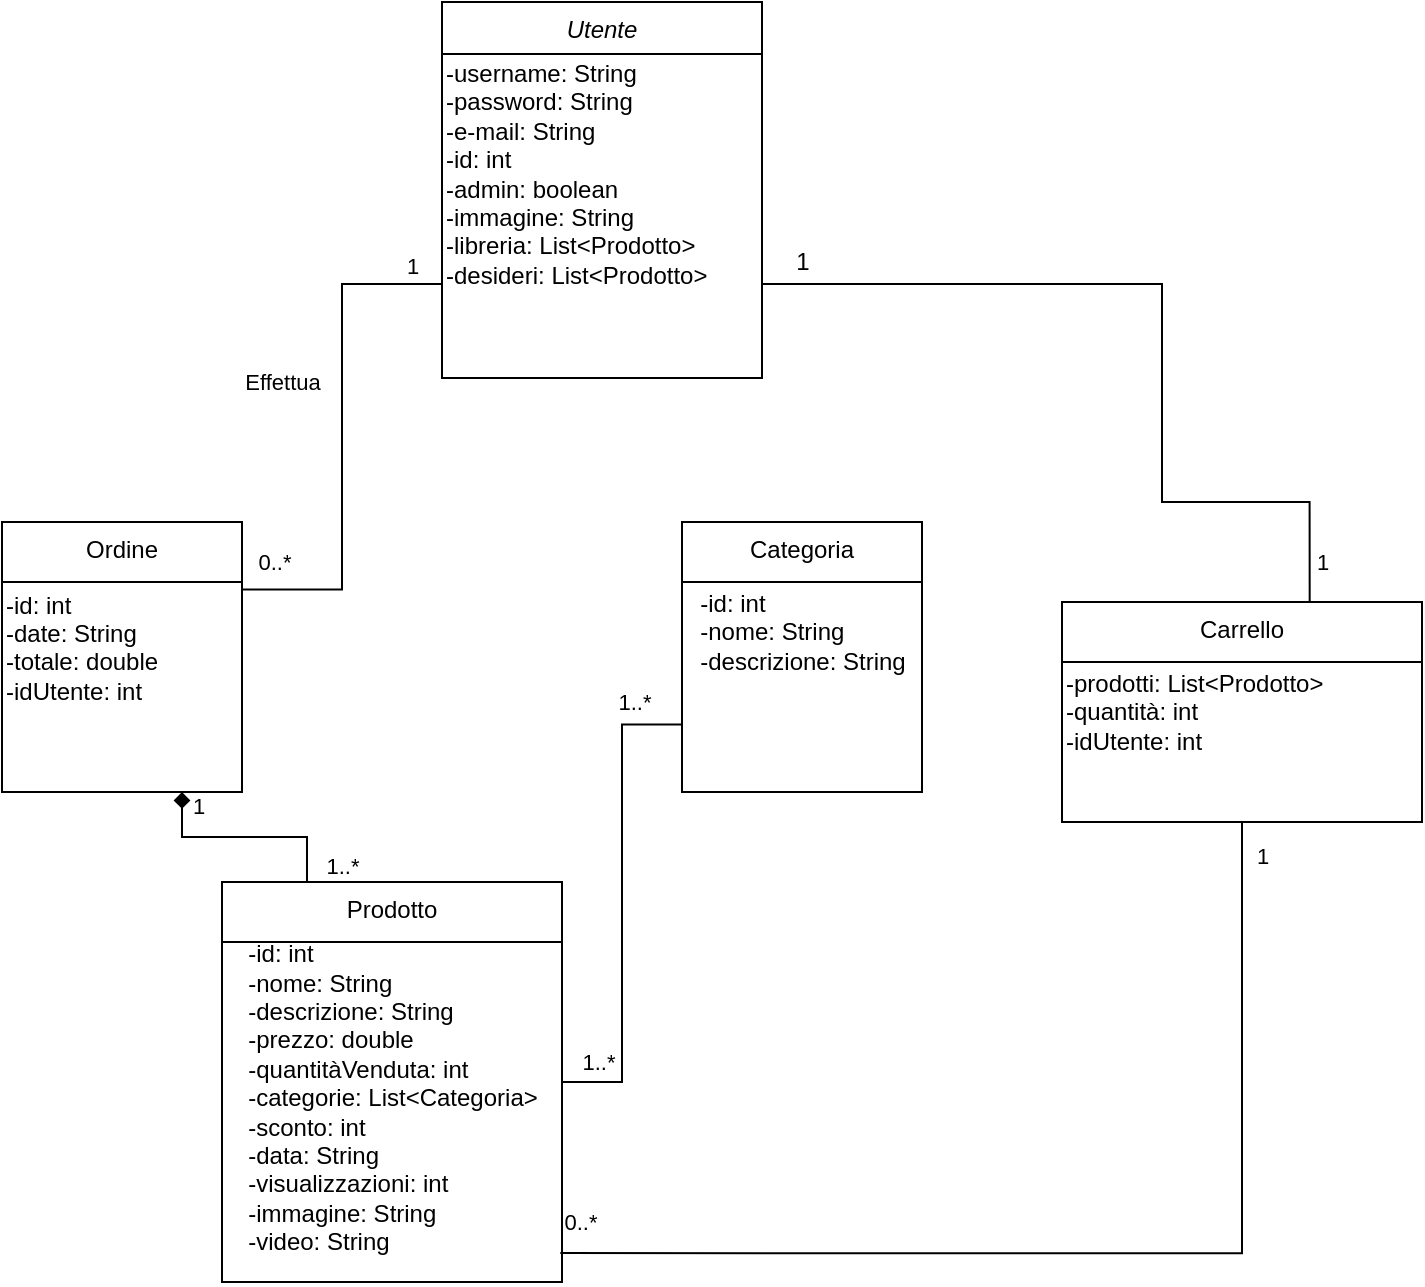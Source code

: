 <mxfile version="13.9.9" type="device"><diagram id="kgpKYQtTHZ0yAKxKKP6v" name="Page-1"><mxGraphModel dx="1165" dy="212" grid="1" gridSize="10" guides="1" tooltips="1" connect="1" arrows="1" fold="1" page="1" pageScale="1" pageWidth="850" pageHeight="1100" math="0" shadow="0"><root><mxCell id="0"/><mxCell id="1" parent="0"/><mxCell id="MhNwWlPvKoZtZlxjkCEr-1" value="Utente" style="swimlane;fontStyle=2;align=center;verticalAlign=top;childLayout=stackLayout;horizontal=1;startSize=26;horizontalStack=0;resizeParent=1;resizeLast=0;collapsible=1;marginBottom=0;rounded=0;shadow=0;strokeWidth=1;" parent="1" vertex="1"><mxGeometry x="-80" y="110" width="160" height="188" as="geometry"><mxRectangle x="220" y="120" width="160" height="26" as="alternateBounds"/></mxGeometry></mxCell><mxCell id="MhNwWlPvKoZtZlxjkCEr-2" value="-username: String&lt;br&gt;-password: String&lt;br&gt;-e-mail: String&lt;br&gt;-id: int&lt;br&gt;-admin: boolean&lt;br&gt;-immagine: String&lt;br&gt;-libreria: List&amp;lt;Prodotto&amp;gt;&lt;br&gt;-desideri: List&amp;lt;Prodotto&amp;gt;" style="text;html=1;align=left;verticalAlign=middle;resizable=0;points=[];autosize=1;" parent="MhNwWlPvKoZtZlxjkCEr-1" vertex="1"><mxGeometry y="26" width="160" height="120" as="geometry"/></mxCell><mxCell id="MhNwWlPvKoZtZlxjkCEr-3" style="edgeStyle=orthogonalEdgeStyle;rounded=0;orthogonalLoop=1;jettySize=auto;html=1;entryX=0.688;entryY=0.003;entryDx=0;entryDy=0;entryPerimeter=0;endArrow=none;endFill=0;startArrow=none;startFill=0;exitX=1;exitY=0.75;exitDx=0;exitDy=0;" parent="1" source="MhNwWlPvKoZtZlxjkCEr-1" target="MhNwWlPvKoZtZlxjkCEr-6" edge="1"><mxGeometry relative="1" as="geometry"><mxPoint x="280" y="360" as="sourcePoint"/><Array as="points"><mxPoint x="280" y="251"/><mxPoint x="280" y="360"/><mxPoint x="354" y="360"/></Array></mxGeometry></mxCell><mxCell id="MhNwWlPvKoZtZlxjkCEr-4" value="1" style="edgeLabel;html=1;align=center;verticalAlign=middle;resizable=0;points=[];" parent="MhNwWlPvKoZtZlxjkCEr-3" vertex="1" connectable="0"><mxGeometry x="0.706" relative="1" as="geometry"><mxPoint x="19.31" y="29.97" as="offset"/></mxGeometry></mxCell><mxCell id="MhNwWlPvKoZtZlxjkCEr-6" value="Carrello&#10;" style="swimlane;fontStyle=0;align=center;verticalAlign=top;childLayout=stackLayout;horizontal=1;startSize=30;horizontalStack=0;resizeParent=1;resizeLast=0;collapsible=1;marginBottom=0;rounded=0;shadow=0;strokeWidth=1;" parent="1" vertex="1"><mxGeometry x="230" y="410" width="180" height="110" as="geometry"><mxRectangle x="130" y="380" width="160" height="26" as="alternateBounds"/></mxGeometry></mxCell><mxCell id="MhNwWlPvKoZtZlxjkCEr-7" value="-prodotti: List&amp;lt;Prodotto&amp;gt;&lt;br&gt;-quantità: int&lt;br&gt;-idUtente: int&lt;br&gt;" style="text;html=1;align=left;verticalAlign=middle;resizable=0;points=[];autosize=1;" parent="MhNwWlPvKoZtZlxjkCEr-6" vertex="1"><mxGeometry y="30" width="180" height="50" as="geometry"/></mxCell><mxCell id="MhNwWlPvKoZtZlxjkCEr-8" value="Categoria" style="swimlane;fontStyle=0;align=center;verticalAlign=top;childLayout=stackLayout;horizontal=1;startSize=30;horizontalStack=0;resizeParent=1;resizeLast=0;collapsible=1;marginBottom=0;rounded=0;shadow=0;strokeWidth=1;" parent="1" vertex="1"><mxGeometry x="40" y="370" width="120" height="135" as="geometry"><mxRectangle x="130" y="380" width="160" height="26" as="alternateBounds"/></mxGeometry></mxCell><mxCell id="MhNwWlPvKoZtZlxjkCEr-9" value="&lt;div style=&quot;text-align: left&quot;&gt;&lt;span&gt;-id: int&lt;/span&gt;&lt;/div&gt;&lt;div style=&quot;text-align: left&quot;&gt;&lt;span&gt;-nome: String&lt;/span&gt;&lt;/div&gt;&lt;div style=&quot;text-align: left&quot;&gt;&lt;span&gt;-descrizione: String&lt;/span&gt;&lt;/div&gt;" style="text;html=1;align=center;verticalAlign=middle;resizable=0;points=[];autosize=1;" parent="MhNwWlPvKoZtZlxjkCEr-8" vertex="1"><mxGeometry y="30" width="120" height="50" as="geometry"/></mxCell><mxCell id="MhNwWlPvKoZtZlxjkCEr-10" value="Ordine" style="swimlane;fontStyle=0;align=center;verticalAlign=top;childLayout=stackLayout;horizontal=1;startSize=30;horizontalStack=0;resizeParent=1;resizeLast=0;collapsible=1;marginBottom=0;rounded=0;shadow=0;strokeWidth=1;" parent="1" vertex="1"><mxGeometry x="-300" y="370" width="120" height="135" as="geometry"><mxRectangle x="130" y="380" width="160" height="26" as="alternateBounds"/></mxGeometry></mxCell><mxCell id="MhNwWlPvKoZtZlxjkCEr-11" value="-id: int&lt;br&gt;-date: String&lt;br&gt;-totale: double&lt;br&gt;-idUtente: int&lt;br&gt;&lt;br&gt;" style="text;html=1;align=left;verticalAlign=middle;resizable=0;points=[];autosize=1;" parent="MhNwWlPvKoZtZlxjkCEr-10" vertex="1"><mxGeometry y="30" width="120" height="80" as="geometry"/></mxCell><mxCell id="MhNwWlPvKoZtZlxjkCEr-12" value="Prodotto&#10;" style="swimlane;fontStyle=0;align=center;verticalAlign=top;childLayout=stackLayout;horizontal=1;startSize=30;horizontalStack=0;resizeParent=1;resizeLast=0;collapsible=1;marginBottom=0;rounded=0;shadow=0;strokeWidth=1;" parent="1" vertex="1"><mxGeometry x="-190" y="550" width="170" height="200" as="geometry"><mxRectangle x="130" y="380" width="160" height="26" as="alternateBounds"/></mxGeometry></mxCell><mxCell id="MhNwWlPvKoZtZlxjkCEr-13" value="&lt;div style=&quot;text-align: left&quot;&gt;&lt;span&gt;-id: int&lt;/span&gt;&lt;/div&gt;&lt;div style=&quot;text-align: left&quot;&gt;&lt;span&gt;-nome: String&lt;/span&gt;&lt;/div&gt;&lt;div style=&quot;text-align: left&quot;&gt;&lt;span&gt;-descrizione: String&lt;/span&gt;&lt;/div&gt;&lt;div style=&quot;text-align: left&quot;&gt;&lt;span&gt;-prezzo: double&lt;/span&gt;&lt;/div&gt;&lt;div style=&quot;text-align: left&quot;&gt;&lt;span&gt;-quantitàVenduta: int&lt;/span&gt;&lt;/div&gt;&lt;div style=&quot;text-align: left&quot;&gt;-categorie: List&amp;lt;Categoria&amp;gt;&lt;/div&gt;&lt;div style=&quot;text-align: left&quot;&gt;-sconto: int&lt;/div&gt;&lt;div style=&quot;text-align: left&quot;&gt;-data: String&lt;/div&gt;&lt;div style=&quot;text-align: left&quot;&gt;-visualizzazioni: int&lt;/div&gt;&lt;div style=&quot;text-align: left&quot;&gt;-immagine: String&lt;/div&gt;&lt;div style=&quot;text-align: left&quot;&gt;-video: String&lt;/div&gt;&lt;div style=&quot;text-align: left&quot;&gt;&lt;br&gt;&lt;/div&gt;" style="text;html=1;align=center;verticalAlign=middle;resizable=0;points=[];autosize=1;" parent="MhNwWlPvKoZtZlxjkCEr-12" vertex="1"><mxGeometry y="30" width="170" height="170" as="geometry"/></mxCell><mxCell id="MhNwWlPvKoZtZlxjkCEr-16" value="" style="endArrow=none;html=1;entryX=0;entryY=0.75;entryDx=0;entryDy=0;edgeStyle=orthogonalEdgeStyle;exitX=1;exitY=0.25;exitDx=0;exitDy=0;rounded=0;endFill=0;" parent="1" source="MhNwWlPvKoZtZlxjkCEr-10" target="MhNwWlPvKoZtZlxjkCEr-1" edge="1"><mxGeometry width="50" height="50" relative="1" as="geometry"><mxPoint x="-20" y="429" as="sourcePoint"/><mxPoint x="120" y="429.0" as="targetPoint"/></mxGeometry></mxCell><mxCell id="MhNwWlPvKoZtZlxjkCEr-17" value="Effettua" style="edgeLabel;html=1;align=center;verticalAlign=middle;resizable=0;points=[];" parent="MhNwWlPvKoZtZlxjkCEr-16" vertex="1" connectable="0"><mxGeometry x="0.071" relative="1" as="geometry"><mxPoint x="-29.97" y="-18.97" as="offset"/></mxGeometry></mxCell><mxCell id="MhNwWlPvKoZtZlxjkCEr-18" value="0..*" style="edgeLabel;html=1;align=center;verticalAlign=middle;resizable=0;points=[];" parent="MhNwWlPvKoZtZlxjkCEr-16" vertex="1" connectable="0"><mxGeometry x="-0.874" y="1" relative="1" as="geometry"><mxPoint y="-12.76" as="offset"/></mxGeometry></mxCell><mxCell id="MhNwWlPvKoZtZlxjkCEr-19" value="1" style="edgeLabel;html=1;align=center;verticalAlign=middle;resizable=0;points=[];" parent="MhNwWlPvKoZtZlxjkCEr-16" vertex="1" connectable="0"><mxGeometry x="0.879" y="1" relative="1" as="geometry"><mxPoint y="-8" as="offset"/></mxGeometry></mxCell><mxCell id="MhNwWlPvKoZtZlxjkCEr-20" value="" style="endArrow=diamond;html=1;exitX=0.25;exitY=0;exitDx=0;exitDy=0;edgeStyle=orthogonalEdgeStyle;rounded=0;entryX=0.75;entryY=1;entryDx=0;entryDy=0;endFill=1;startArrow=none;startFill=0;" parent="1" source="MhNwWlPvKoZtZlxjkCEr-12" target="MhNwWlPvKoZtZlxjkCEr-10" edge="1"><mxGeometry width="50" height="50" relative="1" as="geometry"><mxPoint x="-110" y="660" as="sourcePoint"/><mxPoint x="-60" y="500" as="targetPoint"/></mxGeometry></mxCell><mxCell id="MhNwWlPvKoZtZlxjkCEr-25" value="1" style="edgeLabel;html=1;align=center;verticalAlign=middle;resizable=0;points=[];" parent="MhNwWlPvKoZtZlxjkCEr-20" vertex="1" connectable="0"><mxGeometry x="0.881" y="-1" relative="1" as="geometry"><mxPoint x="6.5" y="0.52" as="offset"/></mxGeometry></mxCell><mxCell id="MhNwWlPvKoZtZlxjkCEr-26" value="1..*" style="edgeLabel;html=1;align=center;verticalAlign=middle;resizable=0;points=[];" parent="MhNwWlPvKoZtZlxjkCEr-20" vertex="1" connectable="0"><mxGeometry x="-0.889" y="-1" relative="1" as="geometry"><mxPoint x="16.5" y="-1.9" as="offset"/></mxGeometry></mxCell><mxCell id="MhNwWlPvKoZtZlxjkCEr-22" value="1" style="text;html=1;align=center;verticalAlign=middle;resizable=0;points=[];autosize=1;" parent="1" vertex="1"><mxGeometry x="90" y="230" width="20" height="20" as="geometry"/></mxCell><mxCell id="MhNwWlPvKoZtZlxjkCEr-33" value="" style="endArrow=none;html=1;exitX=1;exitY=0.5;exitDx=0;exitDy=0;entryX=0;entryY=0.75;entryDx=0;entryDy=0;edgeStyle=orthogonalEdgeStyle;rounded=0;endFill=0;" parent="1" source="MhNwWlPvKoZtZlxjkCEr-12" target="MhNwWlPvKoZtZlxjkCEr-8" edge="1"><mxGeometry width="50" height="50" relative="1" as="geometry"><mxPoint x="30" y="590" as="sourcePoint"/><mxPoint x="80" y="540" as="targetPoint"/></mxGeometry></mxCell><mxCell id="MhNwWlPvKoZtZlxjkCEr-35" value="1..*" style="edgeLabel;html=1;align=center;verticalAlign=middle;resizable=0;points=[];" parent="MhNwWlPvKoZtZlxjkCEr-33" vertex="1" connectable="0"><mxGeometry x="-0.851" y="-1" relative="1" as="geometry"><mxPoint y="-11" as="offset"/></mxGeometry></mxCell><mxCell id="MhNwWlPvKoZtZlxjkCEr-36" value="1..*" style="edgeLabel;html=1;align=center;verticalAlign=middle;resizable=0;points=[];" parent="MhNwWlPvKoZtZlxjkCEr-33" vertex="1" connectable="0"><mxGeometry x="0.798" relative="1" as="geometry"><mxPoint y="-11.26" as="offset"/></mxGeometry></mxCell><mxCell id="MhNwWlPvKoZtZlxjkCEr-34" value="" style="endArrow=none;html=1;entryX=0.5;entryY=1;entryDx=0;entryDy=0;exitX=0.995;exitY=0.915;exitDx=0;exitDy=0;exitPerimeter=0;rounded=0;edgeStyle=orthogonalEdgeStyle;" parent="1" source="MhNwWlPvKoZtZlxjkCEr-13" target="MhNwWlPvKoZtZlxjkCEr-6" edge="1"><mxGeometry width="50" height="50" relative="1" as="geometry"><mxPoint x="100" y="590" as="sourcePoint"/><mxPoint x="150" y="540" as="targetPoint"/></mxGeometry></mxCell><mxCell id="MhNwWlPvKoZtZlxjkCEr-37" value="0..*" style="edgeLabel;html=1;align=center;verticalAlign=middle;resizable=0;points=[];" parent="MhNwWlPvKoZtZlxjkCEr-34" vertex="1" connectable="0"><mxGeometry x="-0.965" relative="1" as="geometry"><mxPoint y="-15.55" as="offset"/></mxGeometry></mxCell><mxCell id="MhNwWlPvKoZtZlxjkCEr-38" value="1" style="edgeLabel;html=1;align=center;verticalAlign=middle;resizable=0;points=[];" parent="MhNwWlPvKoZtZlxjkCEr-34" vertex="1" connectable="0"><mxGeometry x="0.939" y="1" relative="1" as="geometry"><mxPoint x="11" as="offset"/></mxGeometry></mxCell></root></mxGraphModel></diagram></mxfile>